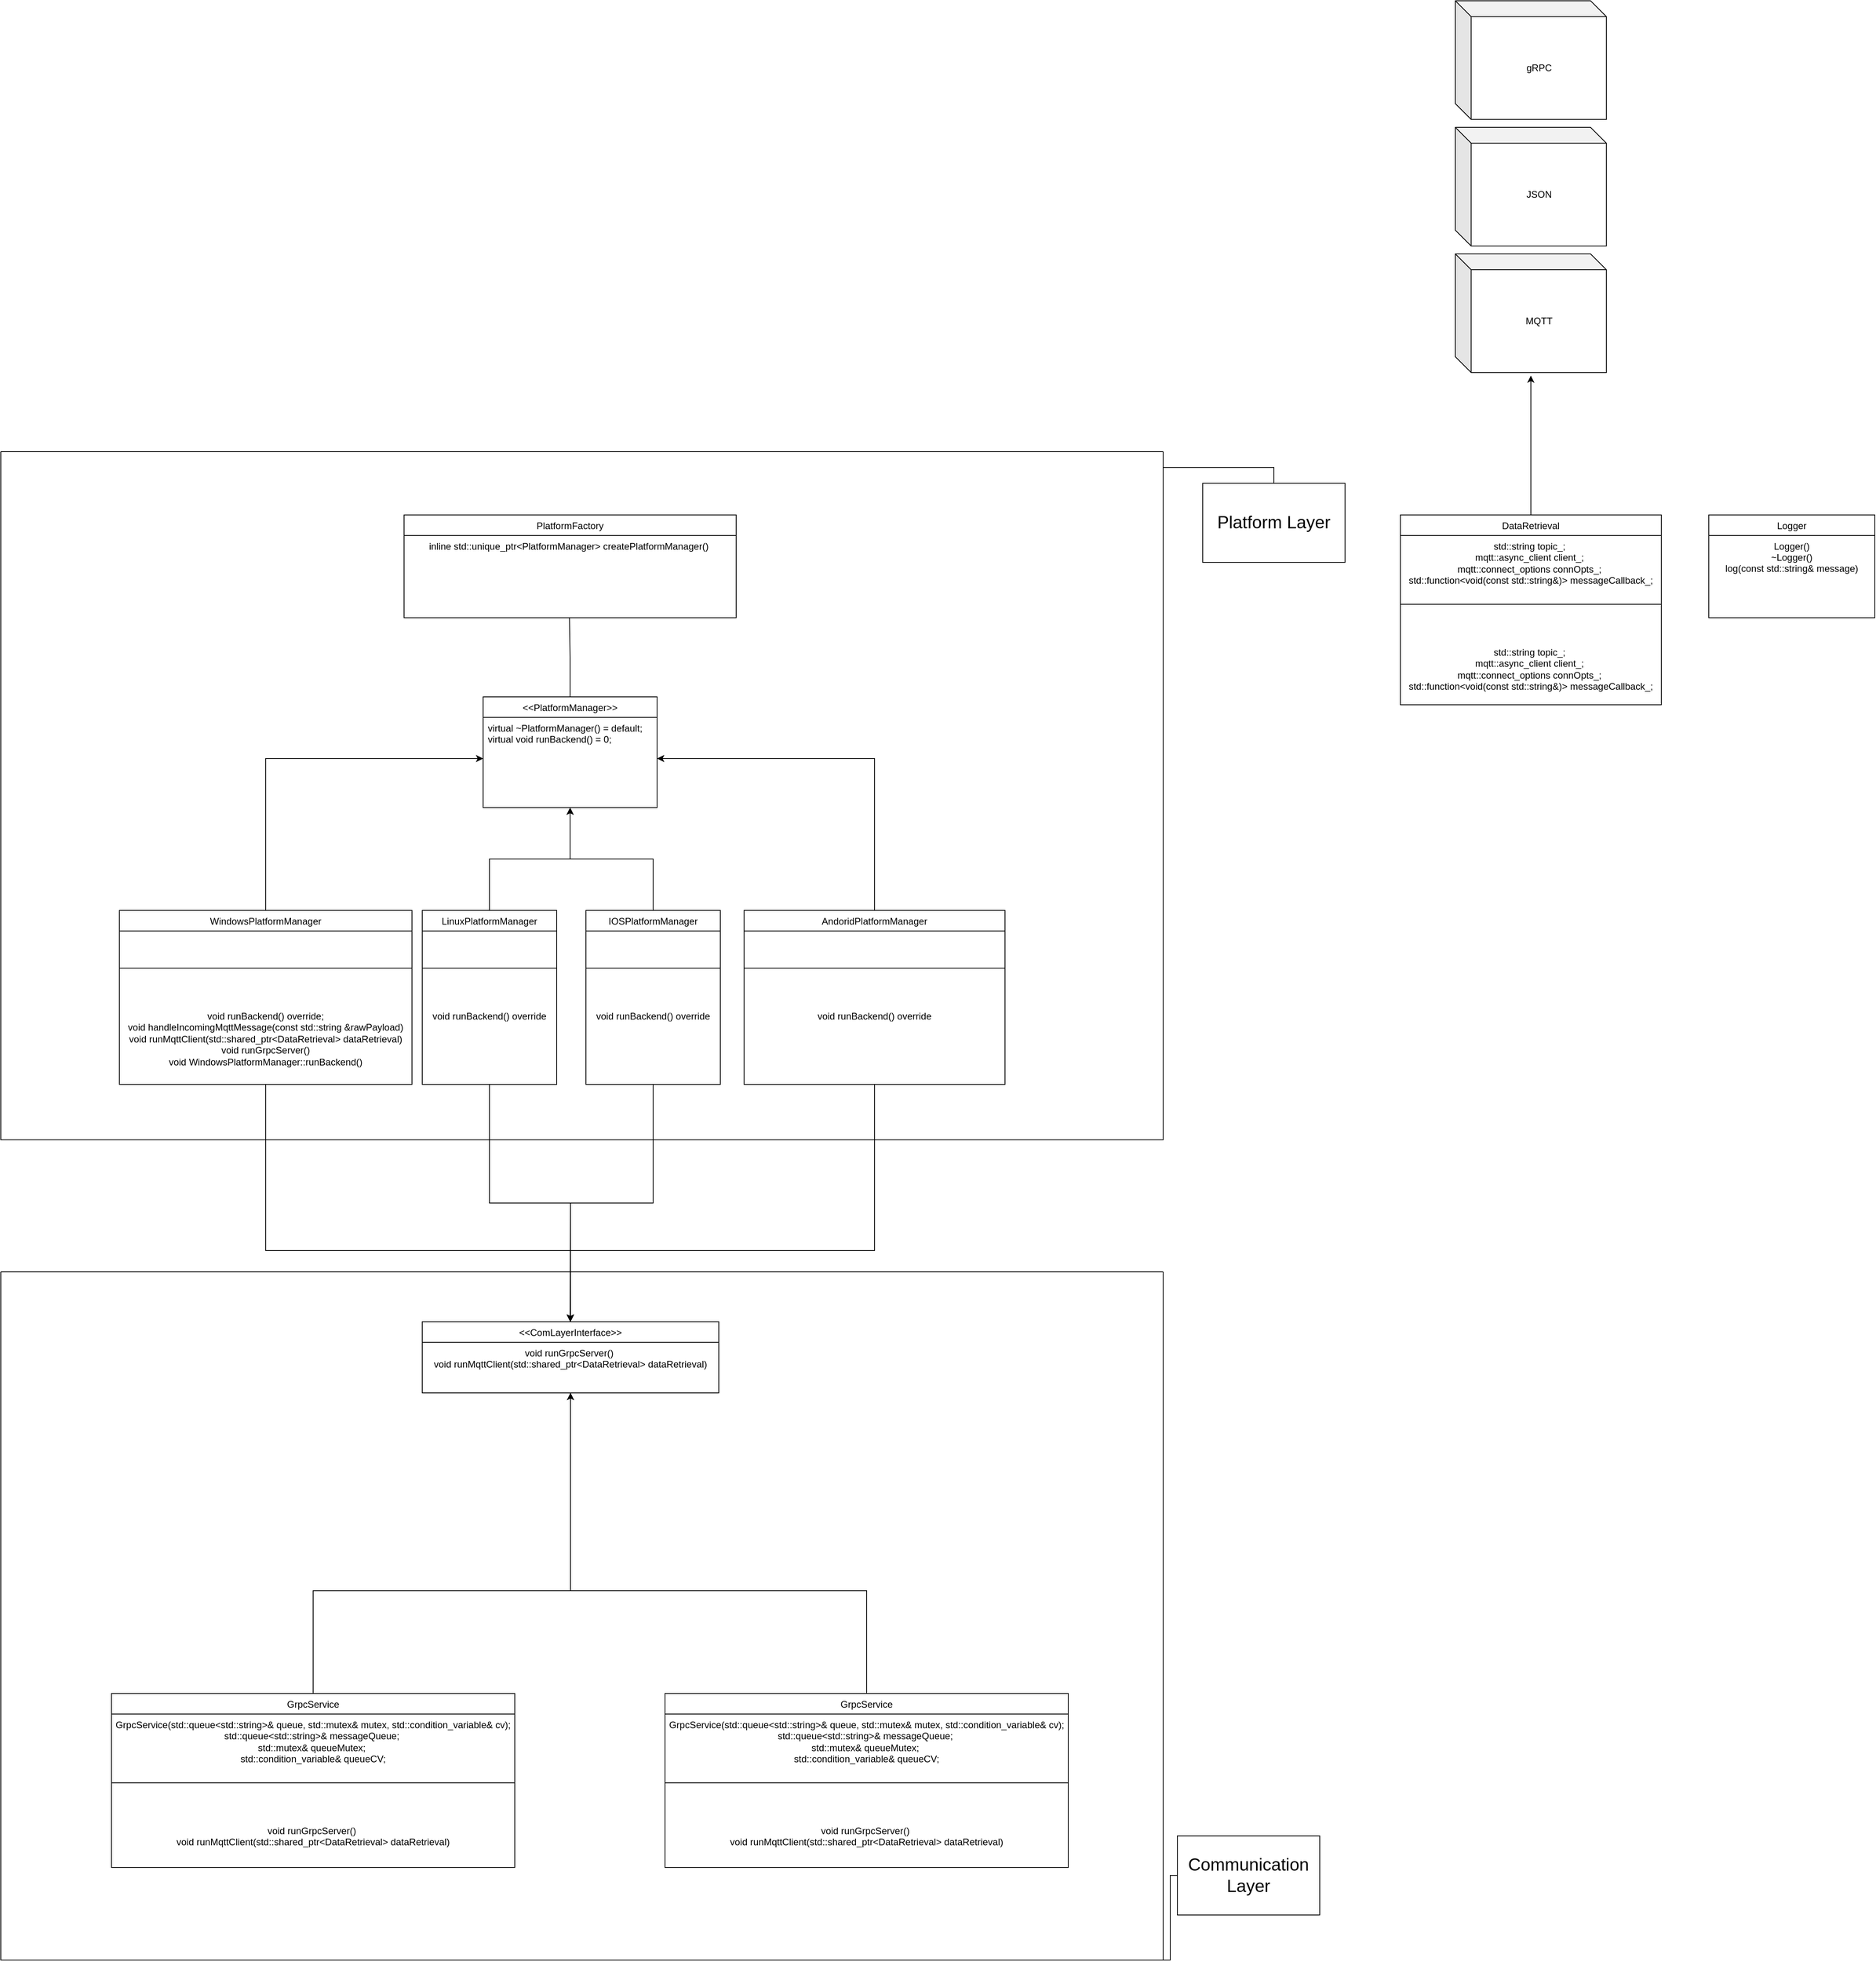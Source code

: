 <mxfile version="26.2.2">
  <diagram id="C5RBs43oDa-KdzZeNtuy" name="Page-1">
    <mxGraphModel dx="2591" dy="2241" grid="1" gridSize="10" guides="1" tooltips="1" connect="1" arrows="1" fold="1" page="1" pageScale="1" pageWidth="583" pageHeight="827" background="none" math="0" shadow="0">
      <root>
        <mxCell id="WIyWlLk6GJQsqaUBKTNV-0" />
        <mxCell id="WIyWlLk6GJQsqaUBKTNV-1" parent="WIyWlLk6GJQsqaUBKTNV-0" />
        <mxCell id="zkfFHV4jXpPFQw0GAbJ--6" value="PlatformFactory" style="swimlane;fontStyle=0;align=center;verticalAlign=top;childLayout=stackLayout;horizontal=1;startSize=26;horizontalStack=0;resizeParent=1;resizeLast=0;collapsible=1;marginBottom=0;rounded=0;shadow=0;strokeWidth=1;" parent="WIyWlLk6GJQsqaUBKTNV-1" vertex="1">
          <mxGeometry x="390" y="-130" width="420" height="130" as="geometry">
            <mxRectangle x="50" y="360" width="160" height="26" as="alternateBounds" />
          </mxGeometry>
        </mxCell>
        <mxCell id="FYp1_1S6KI9KEkWh-uqQ-30" value="inline std::unique_ptr&lt;PlatformManager&gt; createPlatformManager() " style="text;align=center;verticalAlign=top;spacingLeft=4;spacingRight=4;overflow=hidden;rotatable=0;points=[[0,0.5],[1,0.5]];portConstraint=eastwest;" parent="zkfFHV4jXpPFQw0GAbJ--6" vertex="1">
          <mxGeometry y="26" width="420" height="104" as="geometry" />
        </mxCell>
        <mxCell id="zkfFHV4jXpPFQw0GAbJ--13" value="&lt;&lt;PlatformManager&gt;&gt;" style="swimlane;fontStyle=0;align=center;verticalAlign=top;childLayout=stackLayout;horizontal=1;startSize=26;horizontalStack=0;resizeParent=1;resizeLast=0;collapsible=1;marginBottom=0;rounded=0;shadow=0;strokeWidth=1;" parent="WIyWlLk6GJQsqaUBKTNV-1" vertex="1">
          <mxGeometry x="490" y="100" width="220" height="140" as="geometry">
            <mxRectangle x="340" y="380" width="170" height="26" as="alternateBounds" />
          </mxGeometry>
        </mxCell>
        <mxCell id="zkfFHV4jXpPFQw0GAbJ--14" value="virtual ~PlatformManager() = default;&#xa;virtual void runBackend() = 0;&#xa;" style="text;align=left;verticalAlign=top;spacingLeft=4;spacingRight=4;overflow=hidden;rotatable=0;points=[[0,0.5],[1,0.5]];portConstraint=eastwest;" parent="zkfFHV4jXpPFQw0GAbJ--13" vertex="1">
          <mxGeometry y="26" width="220" height="104" as="geometry" />
        </mxCell>
        <mxCell id="FYp1_1S6KI9KEkWh-uqQ-25" style="edgeStyle=orthogonalEdgeStyle;rounded=0;orthogonalLoop=1;jettySize=auto;html=1;entryX=0;entryY=0.5;entryDx=0;entryDy=0;" parent="WIyWlLk6GJQsqaUBKTNV-1" source="zkfFHV4jXpPFQw0GAbJ--17" target="zkfFHV4jXpPFQw0GAbJ--14" edge="1">
          <mxGeometry relative="1" as="geometry" />
        </mxCell>
        <mxCell id="zkfFHV4jXpPFQw0GAbJ--17" value="WindowsPlatformManager" style="swimlane;fontStyle=0;align=center;verticalAlign=top;childLayout=stackLayout;horizontal=1;startSize=26;horizontalStack=0;resizeParent=1;resizeLast=0;collapsible=1;marginBottom=0;rounded=0;shadow=0;strokeWidth=1;" parent="WIyWlLk6GJQsqaUBKTNV-1" vertex="1">
          <mxGeometry x="30" y="370" width="370" height="220" as="geometry">
            <mxRectangle x="550" y="140" width="160" height="26" as="alternateBounds" />
          </mxGeometry>
        </mxCell>
        <mxCell id="zkfFHV4jXpPFQw0GAbJ--23" value="" style="line;html=1;strokeWidth=1;align=left;verticalAlign=middle;spacingTop=-1;spacingLeft=3;spacingRight=3;rotatable=0;labelPosition=right;points=[];portConstraint=eastwest;" parent="zkfFHV4jXpPFQw0GAbJ--17" vertex="1">
          <mxGeometry y="26" width="370" height="94" as="geometry" />
        </mxCell>
        <mxCell id="FYp1_1S6KI9KEkWh-uqQ-5" value="&lt;div style=&quot;forced-color-adjust: none; padding: 0px; margin: 0px; box-shadow: none !important;&quot;&gt;void runBackend() override;&lt;br&gt;void handleIncomingMqttMessage(const std::string &amp;amp;rawPayload)&lt;/div&gt;&lt;div style=&quot;forced-color-adjust: none; padding: 0px; margin: 0px; box-shadow: none !important;&quot;&gt;void runMqttClient(std::shared_ptr&amp;lt;DataRetrieval&amp;gt; dataRetrieval)&lt;/div&gt;&lt;div style=&quot;forced-color-adjust: none; padding: 0px; margin: 0px; box-shadow: none !important;&quot;&gt;void runGrpcServer()&lt;/div&gt;&lt;div style=&quot;forced-color-adjust: none; padding: 0px; margin: 0px; box-shadow: none !important;&quot;&gt;void WindowsPlatformManager::runBackend()&lt;/div&gt;" style="text;whiteSpace=wrap;html=1;align=center;" parent="zkfFHV4jXpPFQw0GAbJ--17" vertex="1">
          <mxGeometry y="120" width="370" height="100" as="geometry" />
        </mxCell>
        <mxCell id="FYp1_1S6KI9KEkWh-uqQ-31" style="edgeStyle=orthogonalEdgeStyle;rounded=0;orthogonalLoop=1;jettySize=auto;html=1;entryX=0.5;entryY=1;entryDx=0;entryDy=0;" parent="WIyWlLk6GJQsqaUBKTNV-1" source="FYp1_1S6KI9KEkWh-uqQ-9" target="zkfFHV4jXpPFQw0GAbJ--13" edge="1">
          <mxGeometry relative="1" as="geometry" />
        </mxCell>
        <mxCell id="FYp1_1S6KI9KEkWh-uqQ-9" value="LinuxPlatformManager" style="swimlane;fontStyle=0;align=center;verticalAlign=top;childLayout=stackLayout;horizontal=1;startSize=26;horizontalStack=0;resizeParent=1;resizeLast=0;collapsible=1;marginBottom=0;rounded=0;shadow=0;strokeWidth=1;" parent="WIyWlLk6GJQsqaUBKTNV-1" vertex="1">
          <mxGeometry x="413" y="370" width="170" height="220" as="geometry">
            <mxRectangle x="550" y="140" width="160" height="26" as="alternateBounds" />
          </mxGeometry>
        </mxCell>
        <mxCell id="FYp1_1S6KI9KEkWh-uqQ-10" value="" style="line;html=1;strokeWidth=1;align=left;verticalAlign=middle;spacingTop=-1;spacingLeft=3;spacingRight=3;rotatable=0;labelPosition=right;points=[];portConstraint=eastwest;" parent="FYp1_1S6KI9KEkWh-uqQ-9" vertex="1">
          <mxGeometry y="26" width="170" height="94" as="geometry" />
        </mxCell>
        <mxCell id="FYp1_1S6KI9KEkWh-uqQ-13" value="&lt;div style=&quot;forced-color-adjust: none; padding: 0px; margin: 0px; box-shadow: none !important;&quot;&gt;&lt;span style=&quot;text-wrap-mode: nowrap;&quot;&gt;void runBackend() override&lt;/span&gt;&lt;/div&gt;" style="text;whiteSpace=wrap;html=1;align=center;" parent="FYp1_1S6KI9KEkWh-uqQ-9" vertex="1">
          <mxGeometry y="120" width="170" height="40" as="geometry" />
        </mxCell>
        <mxCell id="FYp1_1S6KI9KEkWh-uqQ-32" style="edgeStyle=orthogonalEdgeStyle;rounded=0;orthogonalLoop=1;jettySize=auto;html=1;entryX=0.5;entryY=1;entryDx=0;entryDy=0;" parent="WIyWlLk6GJQsqaUBKTNV-1" source="FYp1_1S6KI9KEkWh-uqQ-16" target="zkfFHV4jXpPFQw0GAbJ--13" edge="1">
          <mxGeometry relative="1" as="geometry" />
        </mxCell>
        <mxCell id="-irUvjYEgr1buMzjSaV6-5" style="edgeStyle=orthogonalEdgeStyle;rounded=0;orthogonalLoop=1;jettySize=auto;html=1;exitX=0.5;exitY=1;exitDx=0;exitDy=0;" edge="1" parent="WIyWlLk6GJQsqaUBKTNV-1" source="FYp1_1S6KI9KEkWh-uqQ-16">
          <mxGeometry relative="1" as="geometry">
            <mxPoint x="600" y="890" as="targetPoint" />
          </mxGeometry>
        </mxCell>
        <mxCell id="FYp1_1S6KI9KEkWh-uqQ-16" value="IOSPlatformManager" style="swimlane;fontStyle=0;align=center;verticalAlign=top;childLayout=stackLayout;horizontal=1;startSize=26;horizontalStack=0;resizeParent=1;resizeLast=0;collapsible=1;marginBottom=0;rounded=0;shadow=0;strokeWidth=1;" parent="WIyWlLk6GJQsqaUBKTNV-1" vertex="1">
          <mxGeometry x="620" y="370" width="170" height="220" as="geometry">
            <mxRectangle x="550" y="140" width="160" height="26" as="alternateBounds" />
          </mxGeometry>
        </mxCell>
        <mxCell id="FYp1_1S6KI9KEkWh-uqQ-17" value="" style="line;html=1;strokeWidth=1;align=left;verticalAlign=middle;spacingTop=-1;spacingLeft=3;spacingRight=3;rotatable=0;labelPosition=right;points=[];portConstraint=eastwest;" parent="FYp1_1S6KI9KEkWh-uqQ-16" vertex="1">
          <mxGeometry y="26" width="170" height="94" as="geometry" />
        </mxCell>
        <mxCell id="FYp1_1S6KI9KEkWh-uqQ-18" value="&lt;div style=&quot;forced-color-adjust: none; padding: 0px; margin: 0px; box-shadow: none !important;&quot;&gt;&lt;span style=&quot;text-wrap-mode: nowrap;&quot;&gt;void runBackend() override&lt;/span&gt;&lt;/div&gt;" style="text;whiteSpace=wrap;html=1;align=center;" parent="FYp1_1S6KI9KEkWh-uqQ-16" vertex="1">
          <mxGeometry y="120" width="170" height="40" as="geometry" />
        </mxCell>
        <mxCell id="FYp1_1S6KI9KEkWh-uqQ-28" style="edgeStyle=orthogonalEdgeStyle;rounded=0;orthogonalLoop=1;jettySize=auto;html=1;entryX=1;entryY=0.5;entryDx=0;entryDy=0;" parent="WIyWlLk6GJQsqaUBKTNV-1" source="FYp1_1S6KI9KEkWh-uqQ-19" target="zkfFHV4jXpPFQw0GAbJ--14" edge="1">
          <mxGeometry relative="1" as="geometry" />
        </mxCell>
        <mxCell id="-irUvjYEgr1buMzjSaV6-7" style="edgeStyle=orthogonalEdgeStyle;rounded=0;orthogonalLoop=1;jettySize=auto;html=1;entryX=0.5;entryY=0;entryDx=0;entryDy=0;" edge="1" parent="WIyWlLk6GJQsqaUBKTNV-1" source="FYp1_1S6KI9KEkWh-uqQ-19" target="-irUvjYEgr1buMzjSaV6-0">
          <mxGeometry relative="1" as="geometry">
            <Array as="points">
              <mxPoint x="985" y="800" />
              <mxPoint x="600" y="800" />
            </Array>
          </mxGeometry>
        </mxCell>
        <mxCell id="FYp1_1S6KI9KEkWh-uqQ-19" value="AndoridPlatformManager" style="swimlane;fontStyle=0;align=center;verticalAlign=top;childLayout=stackLayout;horizontal=1;startSize=26;horizontalStack=0;resizeParent=1;resizeLast=0;collapsible=1;marginBottom=0;rounded=0;shadow=0;strokeWidth=1;" parent="WIyWlLk6GJQsqaUBKTNV-1" vertex="1">
          <mxGeometry x="820" y="370" width="330" height="220" as="geometry">
            <mxRectangle x="550" y="140" width="160" height="26" as="alternateBounds" />
          </mxGeometry>
        </mxCell>
        <mxCell id="FYp1_1S6KI9KEkWh-uqQ-20" value="" style="line;html=1;strokeWidth=1;align=left;verticalAlign=middle;spacingTop=-1;spacingLeft=3;spacingRight=3;rotatable=0;labelPosition=right;points=[];portConstraint=eastwest;" parent="FYp1_1S6KI9KEkWh-uqQ-19" vertex="1">
          <mxGeometry y="26" width="330" height="94" as="geometry" />
        </mxCell>
        <mxCell id="FYp1_1S6KI9KEkWh-uqQ-21" value="&lt;div style=&quot;forced-color-adjust: none; padding: 0px; margin: 0px; box-shadow: none !important;&quot;&gt;&lt;span style=&quot;text-wrap-mode: nowrap;&quot;&gt;void runBackend() override&lt;/span&gt;&lt;/div&gt;" style="text;whiteSpace=wrap;html=1;align=center;" parent="FYp1_1S6KI9KEkWh-uqQ-19" vertex="1">
          <mxGeometry y="120" width="330" height="40" as="geometry" />
        </mxCell>
        <mxCell id="FYp1_1S6KI9KEkWh-uqQ-34" style="edgeStyle=orthogonalEdgeStyle;rounded=0;orthogonalLoop=1;jettySize=auto;html=1;entryX=0.498;entryY=0.999;entryDx=0;entryDy=0;entryPerimeter=0;endArrow=none;startFill=0;" parent="WIyWlLk6GJQsqaUBKTNV-1" source="zkfFHV4jXpPFQw0GAbJ--13" target="FYp1_1S6KI9KEkWh-uqQ-30" edge="1">
          <mxGeometry relative="1" as="geometry" />
        </mxCell>
        <mxCell id="-irUvjYEgr1buMzjSaV6-0" value="&lt;&lt;ComLayerInterface&gt;&gt;" style="swimlane;fontStyle=0;align=center;verticalAlign=top;childLayout=stackLayout;horizontal=1;startSize=26;horizontalStack=0;resizeParent=1;resizeLast=0;collapsible=1;marginBottom=0;rounded=0;shadow=0;strokeWidth=1;" vertex="1" parent="WIyWlLk6GJQsqaUBKTNV-1">
          <mxGeometry x="413" y="890" width="375" height="90" as="geometry">
            <mxRectangle x="550" y="140" width="160" height="26" as="alternateBounds" />
          </mxGeometry>
        </mxCell>
        <mxCell id="-irUvjYEgr1buMzjSaV6-2" value="&lt;div style=&quot;forced-color-adjust: none; padding: 0px; margin: 0px; box-shadow: none !important;&quot;&gt;&lt;span style=&quot;text-wrap-mode: nowrap;&quot;&gt;void runGrpcServer()&amp;nbsp;&lt;/span&gt;&lt;/div&gt;&lt;div style=&quot;forced-color-adjust: none; padding: 0px; margin: 0px; box-shadow: none !important;&quot;&gt;&lt;span style=&quot;text-wrap-mode: nowrap;&quot;&gt;void runMqttClient(std::shared_ptr&amp;lt;DataRetrieval&amp;gt; dataRetrieval)&lt;/span&gt;&lt;/div&gt;" style="text;whiteSpace=wrap;html=1;align=center;" vertex="1" parent="-irUvjYEgr1buMzjSaV6-0">
          <mxGeometry y="26" width="375" height="40" as="geometry" />
        </mxCell>
        <mxCell id="-irUvjYEgr1buMzjSaV6-3" style="edgeStyle=orthogonalEdgeStyle;rounded=0;orthogonalLoop=1;jettySize=auto;html=1;entryX=0.5;entryY=0;entryDx=0;entryDy=0;" edge="1" parent="WIyWlLk6GJQsqaUBKTNV-1" source="FYp1_1S6KI9KEkWh-uqQ-5" target="-irUvjYEgr1buMzjSaV6-0">
          <mxGeometry relative="1" as="geometry">
            <Array as="points">
              <mxPoint x="215" y="800" />
              <mxPoint x="600" y="800" />
            </Array>
          </mxGeometry>
        </mxCell>
        <mxCell id="-irUvjYEgr1buMzjSaV6-4" style="edgeStyle=orthogonalEdgeStyle;rounded=0;orthogonalLoop=1;jettySize=auto;html=1;entryX=0.5;entryY=0;entryDx=0;entryDy=0;exitX=0.5;exitY=1;exitDx=0;exitDy=0;" edge="1" parent="WIyWlLk6GJQsqaUBKTNV-1" source="FYp1_1S6KI9KEkWh-uqQ-9" target="-irUvjYEgr1buMzjSaV6-0">
          <mxGeometry relative="1" as="geometry" />
        </mxCell>
        <mxCell id="-irUvjYEgr1buMzjSaV6-23" style="edgeStyle=orthogonalEdgeStyle;rounded=0;orthogonalLoop=1;jettySize=auto;html=1;entryX=0.5;entryY=1;entryDx=0;entryDy=0;" edge="1" parent="WIyWlLk6GJQsqaUBKTNV-1" source="-irUvjYEgr1buMzjSaV6-8" target="-irUvjYEgr1buMzjSaV6-0">
          <mxGeometry relative="1" as="geometry">
            <Array as="points">
              <mxPoint x="275" y="1230" />
              <mxPoint x="601" y="1230" />
            </Array>
          </mxGeometry>
        </mxCell>
        <mxCell id="-irUvjYEgr1buMzjSaV6-8" value="GrpcService" style="swimlane;fontStyle=0;align=center;verticalAlign=top;childLayout=stackLayout;horizontal=1;startSize=26;horizontalStack=0;resizeParent=1;resizeLast=0;collapsible=1;marginBottom=0;rounded=0;shadow=0;strokeWidth=1;" vertex="1" parent="WIyWlLk6GJQsqaUBKTNV-1">
          <mxGeometry x="20" y="1360" width="510" height="220" as="geometry">
            <mxRectangle x="550" y="140" width="160" height="26" as="alternateBounds" />
          </mxGeometry>
        </mxCell>
        <mxCell id="-irUvjYEgr1buMzjSaV6-13" value="&lt;div style=&quot;forced-color-adjust: none; padding: 0px; margin: 0px; box-shadow: none !important;&quot;&gt;&lt;span style=&quot;text-wrap-mode: nowrap;&quot;&gt;GrpcService(std::queue&amp;lt;std::string&amp;gt;&amp;amp; queue, std::mutex&amp;amp; mutex, std::condition_variable&amp;amp; cv);&lt;/span&gt;&lt;/div&gt;&lt;div style=&quot;forced-color-adjust: none; padding: 0px; margin: 0px; box-shadow: none !important;&quot;&gt;&lt;span style=&quot;text-wrap-mode: nowrap;&quot;&gt;std::queue&amp;lt;std::string&amp;gt;&amp;amp; messageQueue;&amp;nbsp;&lt;/span&gt;&lt;/div&gt;&lt;div style=&quot;forced-color-adjust: none; padding: 0px; margin: 0px; box-shadow: none !important;&quot;&gt;&lt;span style=&quot;text-wrap-mode: nowrap;&quot;&gt;std::mutex&amp;amp; queueMutex;&amp;nbsp;&lt;/span&gt;&lt;/div&gt;&lt;div style=&quot;forced-color-adjust: none; padding: 0px; margin: 0px; box-shadow: none !important;&quot;&gt;&lt;span style=&quot;text-wrap-mode: nowrap;&quot;&gt;std::condition_variable&amp;amp; queueCV;&lt;/span&gt;&lt;/div&gt;" style="text;whiteSpace=wrap;html=1;align=center;" vertex="1" parent="-irUvjYEgr1buMzjSaV6-8">
          <mxGeometry y="26" width="510" height="40" as="geometry" />
        </mxCell>
        <mxCell id="-irUvjYEgr1buMzjSaV6-9" value="" style="line;html=1;strokeWidth=1;align=left;verticalAlign=middle;spacingTop=-1;spacingLeft=3;spacingRight=3;rotatable=0;labelPosition=right;points=[];portConstraint=eastwest;" vertex="1" parent="-irUvjYEgr1buMzjSaV6-8">
          <mxGeometry y="66" width="510" height="94" as="geometry" />
        </mxCell>
        <mxCell id="-irUvjYEgr1buMzjSaV6-10" value="&lt;div style=&quot;forced-color-adjust: none; padding: 0px; margin: 0px; box-shadow: none !important;&quot;&gt;&lt;span style=&quot;text-wrap-mode: nowrap;&quot;&gt;void runGrpcServer()&amp;nbsp;&lt;/span&gt;&lt;/div&gt;&lt;div style=&quot;forced-color-adjust: none; padding: 0px; margin: 0px; box-shadow: none !important;&quot;&gt;&lt;span style=&quot;text-wrap-mode: nowrap;&quot;&gt;void runMqttClient(std::shared_ptr&amp;lt;DataRetrieval&amp;gt; dataRetrieval)&lt;/span&gt;&lt;/div&gt;" style="text;whiteSpace=wrap;html=1;align=center;" vertex="1" parent="-irUvjYEgr1buMzjSaV6-8">
          <mxGeometry y="160" width="510" height="40" as="geometry" />
        </mxCell>
        <mxCell id="-irUvjYEgr1buMzjSaV6-21" style="edgeStyle=orthogonalEdgeStyle;rounded=0;orthogonalLoop=1;jettySize=auto;html=1;entryX=0.5;entryY=1;entryDx=0;entryDy=0;" edge="1" parent="WIyWlLk6GJQsqaUBKTNV-1" source="-irUvjYEgr1buMzjSaV6-16" target="-irUvjYEgr1buMzjSaV6-0">
          <mxGeometry relative="1" as="geometry">
            <Array as="points">
              <mxPoint x="975" y="1230" />
              <mxPoint x="601" y="1230" />
            </Array>
          </mxGeometry>
        </mxCell>
        <mxCell id="-irUvjYEgr1buMzjSaV6-16" value="GrpcService" style="swimlane;fontStyle=0;align=center;verticalAlign=top;childLayout=stackLayout;horizontal=1;startSize=26;horizontalStack=0;resizeParent=1;resizeLast=0;collapsible=1;marginBottom=0;rounded=0;shadow=0;strokeWidth=1;" vertex="1" parent="WIyWlLk6GJQsqaUBKTNV-1">
          <mxGeometry x="720" y="1360" width="510" height="220" as="geometry">
            <mxRectangle x="550" y="140" width="160" height="26" as="alternateBounds" />
          </mxGeometry>
        </mxCell>
        <mxCell id="-irUvjYEgr1buMzjSaV6-17" value="&lt;div style=&quot;forced-color-adjust: none; padding: 0px; margin: 0px; box-shadow: none !important;&quot;&gt;&lt;span style=&quot;text-wrap-mode: nowrap;&quot;&gt;GrpcService(std::queue&amp;lt;std::string&amp;gt;&amp;amp; queue, std::mutex&amp;amp; mutex, std::condition_variable&amp;amp; cv);&lt;/span&gt;&lt;/div&gt;&lt;div style=&quot;forced-color-adjust: none; padding: 0px; margin: 0px; box-shadow: none !important;&quot;&gt;&lt;span style=&quot;text-wrap-mode: nowrap;&quot;&gt;std::queue&amp;lt;std::string&amp;gt;&amp;amp; messageQueue;&amp;nbsp;&lt;/span&gt;&lt;/div&gt;&lt;div style=&quot;forced-color-adjust: none; padding: 0px; margin: 0px; box-shadow: none !important;&quot;&gt;&lt;span style=&quot;text-wrap-mode: nowrap;&quot;&gt;std::mutex&amp;amp; queueMutex;&amp;nbsp;&lt;/span&gt;&lt;/div&gt;&lt;div style=&quot;forced-color-adjust: none; padding: 0px; margin: 0px; box-shadow: none !important;&quot;&gt;&lt;span style=&quot;text-wrap-mode: nowrap;&quot;&gt;std::condition_variable&amp;amp; queueCV;&lt;/span&gt;&lt;/div&gt;" style="text;whiteSpace=wrap;html=1;align=center;" vertex="1" parent="-irUvjYEgr1buMzjSaV6-16">
          <mxGeometry y="26" width="510" height="40" as="geometry" />
        </mxCell>
        <mxCell id="-irUvjYEgr1buMzjSaV6-18" value="" style="line;html=1;strokeWidth=1;align=left;verticalAlign=middle;spacingTop=-1;spacingLeft=3;spacingRight=3;rotatable=0;labelPosition=right;points=[];portConstraint=eastwest;" vertex="1" parent="-irUvjYEgr1buMzjSaV6-16">
          <mxGeometry y="66" width="510" height="94" as="geometry" />
        </mxCell>
        <mxCell id="-irUvjYEgr1buMzjSaV6-19" value="&lt;div style=&quot;forced-color-adjust: none; padding: 0px; margin: 0px; box-shadow: none !important;&quot;&gt;&lt;span style=&quot;text-wrap-mode: nowrap;&quot;&gt;void runGrpcServer()&amp;nbsp;&lt;/span&gt;&lt;/div&gt;&lt;div style=&quot;forced-color-adjust: none; padding: 0px; margin: 0px; box-shadow: none !important;&quot;&gt;&lt;span style=&quot;text-wrap-mode: nowrap;&quot;&gt;void runMqttClient(std::shared_ptr&amp;lt;DataRetrieval&amp;gt; dataRetrieval)&lt;/span&gt;&lt;/div&gt;" style="text;whiteSpace=wrap;html=1;align=center;" vertex="1" parent="-irUvjYEgr1buMzjSaV6-16">
          <mxGeometry y="160" width="510" height="40" as="geometry" />
        </mxCell>
        <mxCell id="-irUvjYEgr1buMzjSaV6-25" value="Logger" style="swimlane;fontStyle=0;align=center;verticalAlign=top;childLayout=stackLayout;horizontal=1;startSize=26;horizontalStack=0;resizeParent=1;resizeLast=0;collapsible=1;marginBottom=0;rounded=0;shadow=0;strokeWidth=1;" vertex="1" parent="WIyWlLk6GJQsqaUBKTNV-1">
          <mxGeometry x="2040" y="-130" width="210" height="130" as="geometry">
            <mxRectangle x="50" y="360" width="160" height="26" as="alternateBounds" />
          </mxGeometry>
        </mxCell>
        <mxCell id="-irUvjYEgr1buMzjSaV6-26" value="Logger()&#xa;~Logger()&#xa;log(const std::string&amp; message)&#xa;" style="text;align=center;verticalAlign=top;spacingLeft=4;spacingRight=4;overflow=hidden;rotatable=0;points=[[0,0.5],[1,0.5]];portConstraint=eastwest;" vertex="1" parent="-irUvjYEgr1buMzjSaV6-25">
          <mxGeometry y="26" width="210" height="104" as="geometry" />
        </mxCell>
        <mxCell id="-irUvjYEgr1buMzjSaV6-38" style="edgeStyle=orthogonalEdgeStyle;rounded=0;orthogonalLoop=1;jettySize=auto;html=1;" edge="1" parent="WIyWlLk6GJQsqaUBKTNV-1" source="-irUvjYEgr1buMzjSaV6-31">
          <mxGeometry relative="1" as="geometry">
            <mxPoint x="1815" y="-306.16" as="targetPoint" />
          </mxGeometry>
        </mxCell>
        <mxCell id="-irUvjYEgr1buMzjSaV6-31" value="DataRetrieval" style="swimlane;fontStyle=0;align=center;verticalAlign=top;childLayout=stackLayout;horizontal=1;startSize=26;horizontalStack=0;resizeParent=1;resizeLast=0;collapsible=1;marginBottom=0;rounded=0;shadow=0;strokeWidth=1;" vertex="1" parent="WIyWlLk6GJQsqaUBKTNV-1">
          <mxGeometry x="1650" y="-130" width="330" height="240" as="geometry">
            <mxRectangle x="550" y="140" width="160" height="26" as="alternateBounds" />
          </mxGeometry>
        </mxCell>
        <mxCell id="-irUvjYEgr1buMzjSaV6-33" value="&lt;div style=&quot;forced-color-adjust: none; padding: 0px; margin: 0px; box-shadow: none !important;&quot;&gt;&lt;span style=&quot;text-wrap-mode: nowrap; background-color: transparent; color: light-dark(rgb(0, 0, 0), rgb(255, 255, 255));&quot;&gt;std::string topic_;&amp;nbsp;&lt;/span&gt;&lt;/div&gt;&lt;div style=&quot;forced-color-adjust: none; padding: 0px; margin: 0px; box-shadow: none !important;&quot;&gt;&lt;span style=&quot;text-wrap-mode: nowrap; background-color: transparent; color: light-dark(rgb(0, 0, 0), rgb(255, 255, 255));&quot;&gt;mqtt::async_client client_;&amp;nbsp;&lt;/span&gt;&lt;/div&gt;&lt;div style=&quot;forced-color-adjust: none; padding: 0px; margin: 0px; box-shadow: none !important;&quot;&gt;&lt;span style=&quot;text-wrap-mode: nowrap; background-color: transparent; color: light-dark(rgb(0, 0, 0), rgb(255, 255, 255));&quot;&gt;mqtt::connect_options connOpts_;&amp;nbsp;&lt;/span&gt;&lt;/div&gt;&lt;div style=&quot;forced-color-adjust: none; padding: 0px; margin: 0px; box-shadow: none !important;&quot;&gt;&lt;span style=&quot;text-wrap-mode: nowrap; background-color: transparent; color: light-dark(rgb(0, 0, 0), rgb(255, 255, 255));&quot;&gt;std::function&amp;lt;void(const std::string&amp;amp;)&amp;gt; messageCallback_;&lt;/span&gt;&lt;/div&gt;" style="text;whiteSpace=wrap;html=1;align=center;" vertex="1" parent="-irUvjYEgr1buMzjSaV6-31">
          <mxGeometry y="26" width="330" height="40" as="geometry" />
        </mxCell>
        <mxCell id="-irUvjYEgr1buMzjSaV6-32" value="" style="line;html=1;strokeWidth=1;align=left;verticalAlign=middle;spacingTop=-1;spacingLeft=3;spacingRight=3;rotatable=0;labelPosition=right;points=[];portConstraint=eastwest;" vertex="1" parent="-irUvjYEgr1buMzjSaV6-31">
          <mxGeometry y="66" width="330" height="94" as="geometry" />
        </mxCell>
        <mxCell id="-irUvjYEgr1buMzjSaV6-35" value="&lt;div style=&quot;forced-color-adjust: none; padding: 0px; margin: 0px; box-shadow: none !important;&quot;&gt;&lt;span style=&quot;text-wrap-mode: nowrap; background-color: transparent; color: light-dark(rgb(0, 0, 0), rgb(255, 255, 255));&quot;&gt;std::string topic_;&amp;nbsp;&lt;/span&gt;&lt;/div&gt;&lt;div style=&quot;forced-color-adjust: none; padding: 0px; margin: 0px; box-shadow: none !important;&quot;&gt;&lt;span style=&quot;text-wrap-mode: nowrap; background-color: transparent; color: light-dark(rgb(0, 0, 0), rgb(255, 255, 255));&quot;&gt;mqtt::async_client client_;&amp;nbsp;&lt;/span&gt;&lt;/div&gt;&lt;div style=&quot;forced-color-adjust: none; padding: 0px; margin: 0px; box-shadow: none !important;&quot;&gt;&lt;span style=&quot;text-wrap-mode: nowrap; background-color: transparent; color: light-dark(rgb(0, 0, 0), rgb(255, 255, 255));&quot;&gt;mqtt::connect_options connOpts_;&amp;nbsp;&lt;/span&gt;&lt;/div&gt;&lt;div style=&quot;forced-color-adjust: none; padding: 0px; margin: 0px; box-shadow: none !important;&quot;&gt;&lt;span style=&quot;text-wrap-mode: nowrap; background-color: transparent; color: light-dark(rgb(0, 0, 0), rgb(255, 255, 255));&quot;&gt;std::function&amp;lt;void(const std::string&amp;amp;)&amp;gt; messageCallback_;&lt;/span&gt;&lt;/div&gt;" style="text;whiteSpace=wrap;html=1;align=center;" vertex="1" parent="-irUvjYEgr1buMzjSaV6-31">
          <mxGeometry y="160" width="330" height="80" as="geometry" />
        </mxCell>
        <mxCell id="-irUvjYEgr1buMzjSaV6-36" value="MQTT" style="shape=cube;whiteSpace=wrap;html=1;boundedLbl=1;backgroundOutline=1;darkOpacity=0.05;darkOpacity2=0.1;" vertex="1" parent="WIyWlLk6GJQsqaUBKTNV-1">
          <mxGeometry x="1719.5" y="-460" width="191" height="150" as="geometry" />
        </mxCell>
        <mxCell id="-irUvjYEgr1buMzjSaV6-39" value="JSON" style="shape=cube;whiteSpace=wrap;html=1;boundedLbl=1;backgroundOutline=1;darkOpacity=0.05;darkOpacity2=0.1;" vertex="1" parent="WIyWlLk6GJQsqaUBKTNV-1">
          <mxGeometry x="1719.5" y="-620" width="191" height="150" as="geometry" />
        </mxCell>
        <mxCell id="-irUvjYEgr1buMzjSaV6-40" value="gRPC" style="shape=cube;whiteSpace=wrap;html=1;boundedLbl=1;backgroundOutline=1;darkOpacity=0.05;darkOpacity2=0.1;" vertex="1" parent="WIyWlLk6GJQsqaUBKTNV-1">
          <mxGeometry x="1719.5" y="-780" width="191" height="150" as="geometry" />
        </mxCell>
        <mxCell id="-irUvjYEgr1buMzjSaV6-46" value="" style="swimlane;startSize=0;" vertex="1" parent="WIyWlLk6GJQsqaUBKTNV-1">
          <mxGeometry x="-120" y="-210" width="1470" height="870" as="geometry" />
        </mxCell>
        <mxCell id="-irUvjYEgr1buMzjSaV6-48" value="&lt;font style=&quot;font-size: 22px;&quot;&gt;Platform Layer&lt;/font&gt;" style="whiteSpace=wrap;html=1;align=center;verticalAlign=middle;treeFolding=1;treeMoving=1;newEdgeStyle={&quot;edgeStyle&quot;:&quot;elbowEdgeStyle&quot;,&quot;startArrow&quot;:&quot;none&quot;,&quot;endArrow&quot;:&quot;none&quot;};direction=south;" vertex="1" parent="WIyWlLk6GJQsqaUBKTNV-1">
          <mxGeometry x="1400" y="-170" width="180" height="100" as="geometry" />
        </mxCell>
        <mxCell id="-irUvjYEgr1buMzjSaV6-49" value="" style="edgeStyle=elbowEdgeStyle;elbow=vertical;sourcePerimeterSpacing=0;targetPerimeterSpacing=0;startArrow=none;endArrow=none;rounded=0;curved=0;exitX=1;exitY=0;exitDx=0;exitDy=0;" edge="1" target="-irUvjYEgr1buMzjSaV6-48" parent="WIyWlLk6GJQsqaUBKTNV-1" source="-irUvjYEgr1buMzjSaV6-46">
          <mxGeometry relative="1" as="geometry">
            <mxPoint x="1340" y="-220" as="sourcePoint" />
          </mxGeometry>
        </mxCell>
        <mxCell id="-irUvjYEgr1buMzjSaV6-52" value="" style="swimlane;startSize=0;" vertex="1" parent="WIyWlLk6GJQsqaUBKTNV-1">
          <mxGeometry x="-120" y="827" width="1470" height="870" as="geometry" />
        </mxCell>
        <mxCell id="-irUvjYEgr1buMzjSaV6-54" style="edgeStyle=elbowEdgeStyle;rounded=0;orthogonalLoop=1;jettySize=auto;html=1;startArrow=none;endArrow=none;entryX=1;entryY=1;entryDx=0;entryDy=0;" edge="1" parent="WIyWlLk6GJQsqaUBKTNV-1" source="-irUvjYEgr1buMzjSaV6-53" target="-irUvjYEgr1buMzjSaV6-52">
          <mxGeometry relative="1" as="geometry" />
        </mxCell>
        <mxCell id="-irUvjYEgr1buMzjSaV6-53" value="&lt;font style=&quot;font-size: 22px;&quot;&gt;Communication Layer&lt;/font&gt;" style="whiteSpace=wrap;html=1;align=center;verticalAlign=middle;treeFolding=1;treeMoving=1;newEdgeStyle={&quot;edgeStyle&quot;:&quot;elbowEdgeStyle&quot;,&quot;startArrow&quot;:&quot;none&quot;,&quot;endArrow&quot;:&quot;none&quot;};direction=south;" vertex="1" parent="WIyWlLk6GJQsqaUBKTNV-1">
          <mxGeometry x="1368" y="1540" width="180" height="100" as="geometry" />
        </mxCell>
      </root>
    </mxGraphModel>
  </diagram>
</mxfile>
